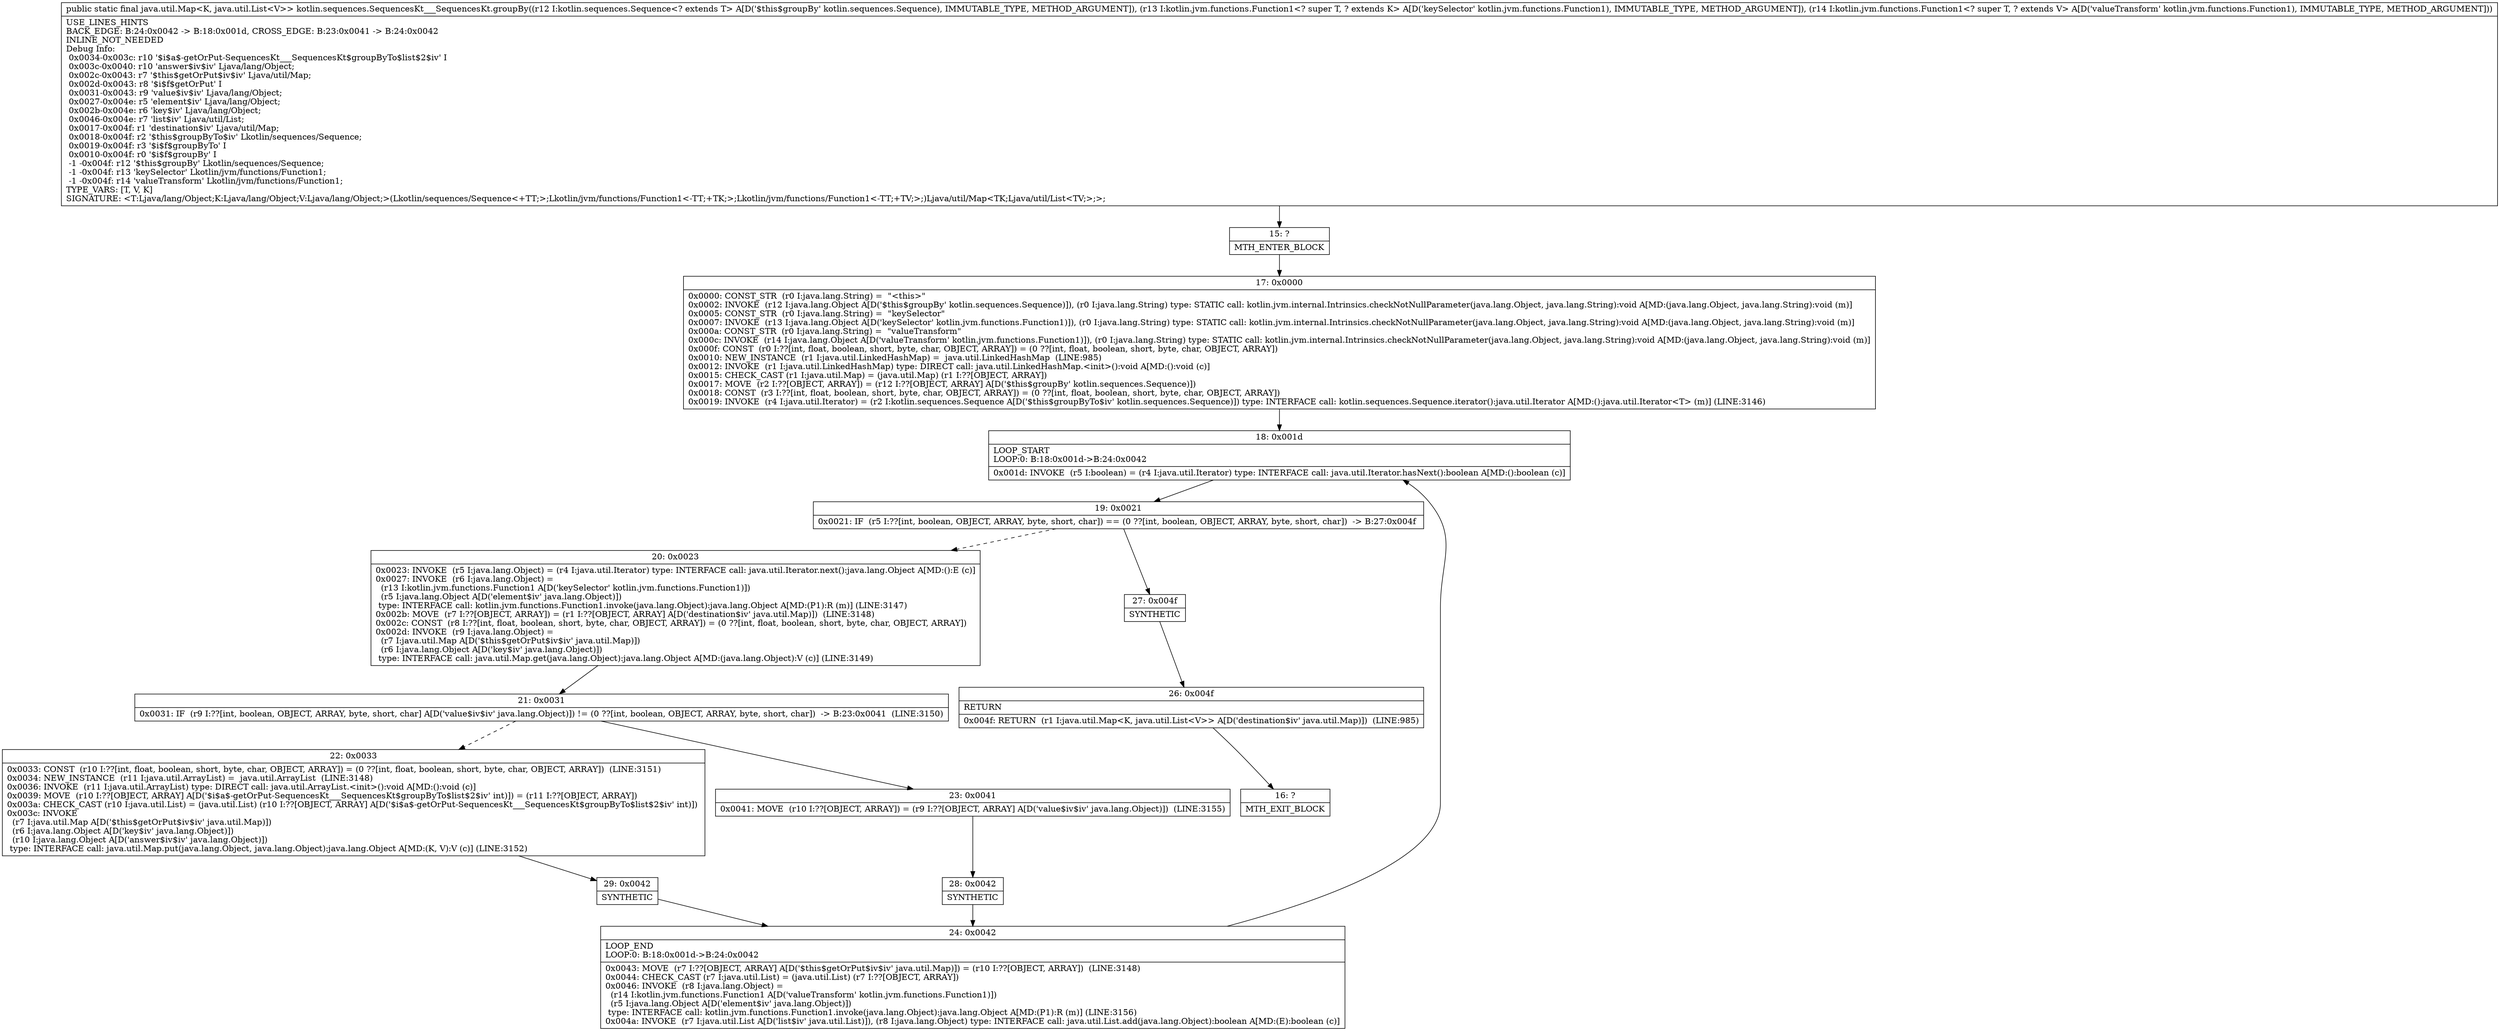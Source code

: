 digraph "CFG forkotlin.sequences.SequencesKt___SequencesKt.groupBy(Lkotlin\/sequences\/Sequence;Lkotlin\/jvm\/functions\/Function1;Lkotlin\/jvm\/functions\/Function1;)Ljava\/util\/Map;" {
Node_15 [shape=record,label="{15\:\ ?|MTH_ENTER_BLOCK\l}"];
Node_17 [shape=record,label="{17\:\ 0x0000|0x0000: CONST_STR  (r0 I:java.lang.String) =  \"\<this\>\" \l0x0002: INVOKE  (r12 I:java.lang.Object A[D('$this$groupBy' kotlin.sequences.Sequence)]), (r0 I:java.lang.String) type: STATIC call: kotlin.jvm.internal.Intrinsics.checkNotNullParameter(java.lang.Object, java.lang.String):void A[MD:(java.lang.Object, java.lang.String):void (m)]\l0x0005: CONST_STR  (r0 I:java.lang.String) =  \"keySelector\" \l0x0007: INVOKE  (r13 I:java.lang.Object A[D('keySelector' kotlin.jvm.functions.Function1)]), (r0 I:java.lang.String) type: STATIC call: kotlin.jvm.internal.Intrinsics.checkNotNullParameter(java.lang.Object, java.lang.String):void A[MD:(java.lang.Object, java.lang.String):void (m)]\l0x000a: CONST_STR  (r0 I:java.lang.String) =  \"valueTransform\" \l0x000c: INVOKE  (r14 I:java.lang.Object A[D('valueTransform' kotlin.jvm.functions.Function1)]), (r0 I:java.lang.String) type: STATIC call: kotlin.jvm.internal.Intrinsics.checkNotNullParameter(java.lang.Object, java.lang.String):void A[MD:(java.lang.Object, java.lang.String):void (m)]\l0x000f: CONST  (r0 I:??[int, float, boolean, short, byte, char, OBJECT, ARRAY]) = (0 ??[int, float, boolean, short, byte, char, OBJECT, ARRAY]) \l0x0010: NEW_INSTANCE  (r1 I:java.util.LinkedHashMap) =  java.util.LinkedHashMap  (LINE:985)\l0x0012: INVOKE  (r1 I:java.util.LinkedHashMap) type: DIRECT call: java.util.LinkedHashMap.\<init\>():void A[MD:():void (c)]\l0x0015: CHECK_CAST (r1 I:java.util.Map) = (java.util.Map) (r1 I:??[OBJECT, ARRAY]) \l0x0017: MOVE  (r2 I:??[OBJECT, ARRAY]) = (r12 I:??[OBJECT, ARRAY] A[D('$this$groupBy' kotlin.sequences.Sequence)]) \l0x0018: CONST  (r3 I:??[int, float, boolean, short, byte, char, OBJECT, ARRAY]) = (0 ??[int, float, boolean, short, byte, char, OBJECT, ARRAY]) \l0x0019: INVOKE  (r4 I:java.util.Iterator) = (r2 I:kotlin.sequences.Sequence A[D('$this$groupByTo$iv' kotlin.sequences.Sequence)]) type: INTERFACE call: kotlin.sequences.Sequence.iterator():java.util.Iterator A[MD:():java.util.Iterator\<T\> (m)] (LINE:3146)\l}"];
Node_18 [shape=record,label="{18\:\ 0x001d|LOOP_START\lLOOP:0: B:18:0x001d\-\>B:24:0x0042\l|0x001d: INVOKE  (r5 I:boolean) = (r4 I:java.util.Iterator) type: INTERFACE call: java.util.Iterator.hasNext():boolean A[MD:():boolean (c)]\l}"];
Node_19 [shape=record,label="{19\:\ 0x0021|0x0021: IF  (r5 I:??[int, boolean, OBJECT, ARRAY, byte, short, char]) == (0 ??[int, boolean, OBJECT, ARRAY, byte, short, char])  \-\> B:27:0x004f \l}"];
Node_20 [shape=record,label="{20\:\ 0x0023|0x0023: INVOKE  (r5 I:java.lang.Object) = (r4 I:java.util.Iterator) type: INTERFACE call: java.util.Iterator.next():java.lang.Object A[MD:():E (c)]\l0x0027: INVOKE  (r6 I:java.lang.Object) = \l  (r13 I:kotlin.jvm.functions.Function1 A[D('keySelector' kotlin.jvm.functions.Function1)])\l  (r5 I:java.lang.Object A[D('element$iv' java.lang.Object)])\l type: INTERFACE call: kotlin.jvm.functions.Function1.invoke(java.lang.Object):java.lang.Object A[MD:(P1):R (m)] (LINE:3147)\l0x002b: MOVE  (r7 I:??[OBJECT, ARRAY]) = (r1 I:??[OBJECT, ARRAY] A[D('destination$iv' java.util.Map)])  (LINE:3148)\l0x002c: CONST  (r8 I:??[int, float, boolean, short, byte, char, OBJECT, ARRAY]) = (0 ??[int, float, boolean, short, byte, char, OBJECT, ARRAY]) \l0x002d: INVOKE  (r9 I:java.lang.Object) = \l  (r7 I:java.util.Map A[D('$this$getOrPut$iv$iv' java.util.Map)])\l  (r6 I:java.lang.Object A[D('key$iv' java.lang.Object)])\l type: INTERFACE call: java.util.Map.get(java.lang.Object):java.lang.Object A[MD:(java.lang.Object):V (c)] (LINE:3149)\l}"];
Node_21 [shape=record,label="{21\:\ 0x0031|0x0031: IF  (r9 I:??[int, boolean, OBJECT, ARRAY, byte, short, char] A[D('value$iv$iv' java.lang.Object)]) != (0 ??[int, boolean, OBJECT, ARRAY, byte, short, char])  \-\> B:23:0x0041  (LINE:3150)\l}"];
Node_22 [shape=record,label="{22\:\ 0x0033|0x0033: CONST  (r10 I:??[int, float, boolean, short, byte, char, OBJECT, ARRAY]) = (0 ??[int, float, boolean, short, byte, char, OBJECT, ARRAY])  (LINE:3151)\l0x0034: NEW_INSTANCE  (r11 I:java.util.ArrayList) =  java.util.ArrayList  (LINE:3148)\l0x0036: INVOKE  (r11 I:java.util.ArrayList) type: DIRECT call: java.util.ArrayList.\<init\>():void A[MD:():void (c)]\l0x0039: MOVE  (r10 I:??[OBJECT, ARRAY] A[D('$i$a$\-getOrPut\-SequencesKt___SequencesKt$groupByTo$list$2$iv' int)]) = (r11 I:??[OBJECT, ARRAY]) \l0x003a: CHECK_CAST (r10 I:java.util.List) = (java.util.List) (r10 I:??[OBJECT, ARRAY] A[D('$i$a$\-getOrPut\-SequencesKt___SequencesKt$groupByTo$list$2$iv' int)]) \l0x003c: INVOKE  \l  (r7 I:java.util.Map A[D('$this$getOrPut$iv$iv' java.util.Map)])\l  (r6 I:java.lang.Object A[D('key$iv' java.lang.Object)])\l  (r10 I:java.lang.Object A[D('answer$iv$iv' java.lang.Object)])\l type: INTERFACE call: java.util.Map.put(java.lang.Object, java.lang.Object):java.lang.Object A[MD:(K, V):V (c)] (LINE:3152)\l}"];
Node_29 [shape=record,label="{29\:\ 0x0042|SYNTHETIC\l}"];
Node_24 [shape=record,label="{24\:\ 0x0042|LOOP_END\lLOOP:0: B:18:0x001d\-\>B:24:0x0042\l|0x0043: MOVE  (r7 I:??[OBJECT, ARRAY] A[D('$this$getOrPut$iv$iv' java.util.Map)]) = (r10 I:??[OBJECT, ARRAY])  (LINE:3148)\l0x0044: CHECK_CAST (r7 I:java.util.List) = (java.util.List) (r7 I:??[OBJECT, ARRAY]) \l0x0046: INVOKE  (r8 I:java.lang.Object) = \l  (r14 I:kotlin.jvm.functions.Function1 A[D('valueTransform' kotlin.jvm.functions.Function1)])\l  (r5 I:java.lang.Object A[D('element$iv' java.lang.Object)])\l type: INTERFACE call: kotlin.jvm.functions.Function1.invoke(java.lang.Object):java.lang.Object A[MD:(P1):R (m)] (LINE:3156)\l0x004a: INVOKE  (r7 I:java.util.List A[D('list$iv' java.util.List)]), (r8 I:java.lang.Object) type: INTERFACE call: java.util.List.add(java.lang.Object):boolean A[MD:(E):boolean (c)]\l}"];
Node_23 [shape=record,label="{23\:\ 0x0041|0x0041: MOVE  (r10 I:??[OBJECT, ARRAY]) = (r9 I:??[OBJECT, ARRAY] A[D('value$iv$iv' java.lang.Object)])  (LINE:3155)\l}"];
Node_28 [shape=record,label="{28\:\ 0x0042|SYNTHETIC\l}"];
Node_27 [shape=record,label="{27\:\ 0x004f|SYNTHETIC\l}"];
Node_26 [shape=record,label="{26\:\ 0x004f|RETURN\l|0x004f: RETURN  (r1 I:java.util.Map\<K, java.util.List\<V\>\> A[D('destination$iv' java.util.Map)])  (LINE:985)\l}"];
Node_16 [shape=record,label="{16\:\ ?|MTH_EXIT_BLOCK\l}"];
MethodNode[shape=record,label="{public static final java.util.Map\<K, java.util.List\<V\>\> kotlin.sequences.SequencesKt___SequencesKt.groupBy((r12 I:kotlin.sequences.Sequence\<? extends T\> A[D('$this$groupBy' kotlin.sequences.Sequence), IMMUTABLE_TYPE, METHOD_ARGUMENT]), (r13 I:kotlin.jvm.functions.Function1\<? super T, ? extends K\> A[D('keySelector' kotlin.jvm.functions.Function1), IMMUTABLE_TYPE, METHOD_ARGUMENT]), (r14 I:kotlin.jvm.functions.Function1\<? super T, ? extends V\> A[D('valueTransform' kotlin.jvm.functions.Function1), IMMUTABLE_TYPE, METHOD_ARGUMENT]))  | USE_LINES_HINTS\lBACK_EDGE: B:24:0x0042 \-\> B:18:0x001d, CROSS_EDGE: B:23:0x0041 \-\> B:24:0x0042\lINLINE_NOT_NEEDED\lDebug Info:\l  0x0034\-0x003c: r10 '$i$a$\-getOrPut\-SequencesKt___SequencesKt$groupByTo$list$2$iv' I\l  0x003c\-0x0040: r10 'answer$iv$iv' Ljava\/lang\/Object;\l  0x002c\-0x0043: r7 '$this$getOrPut$iv$iv' Ljava\/util\/Map;\l  0x002d\-0x0043: r8 '$i$f$getOrPut' I\l  0x0031\-0x0043: r9 'value$iv$iv' Ljava\/lang\/Object;\l  0x0027\-0x004e: r5 'element$iv' Ljava\/lang\/Object;\l  0x002b\-0x004e: r6 'key$iv' Ljava\/lang\/Object;\l  0x0046\-0x004e: r7 'list$iv' Ljava\/util\/List;\l  0x0017\-0x004f: r1 'destination$iv' Ljava\/util\/Map;\l  0x0018\-0x004f: r2 '$this$groupByTo$iv' Lkotlin\/sequences\/Sequence;\l  0x0019\-0x004f: r3 '$i$f$groupByTo' I\l  0x0010\-0x004f: r0 '$i$f$groupBy' I\l  \-1 \-0x004f: r12 '$this$groupBy' Lkotlin\/sequences\/Sequence;\l  \-1 \-0x004f: r13 'keySelector' Lkotlin\/jvm\/functions\/Function1;\l  \-1 \-0x004f: r14 'valueTransform' Lkotlin\/jvm\/functions\/Function1;\lTYPE_VARS: [T, V, K]\lSIGNATURE: \<T:Ljava\/lang\/Object;K:Ljava\/lang\/Object;V:Ljava\/lang\/Object;\>(Lkotlin\/sequences\/Sequence\<+TT;\>;Lkotlin\/jvm\/functions\/Function1\<\-TT;+TK;\>;Lkotlin\/jvm\/functions\/Function1\<\-TT;+TV;\>;)Ljava\/util\/Map\<TK;Ljava\/util\/List\<TV;\>;\>;\l}"];
MethodNode -> Node_15;Node_15 -> Node_17;
Node_17 -> Node_18;
Node_18 -> Node_19;
Node_19 -> Node_20[style=dashed];
Node_19 -> Node_27;
Node_20 -> Node_21;
Node_21 -> Node_22[style=dashed];
Node_21 -> Node_23;
Node_22 -> Node_29;
Node_29 -> Node_24;
Node_24 -> Node_18;
Node_23 -> Node_28;
Node_28 -> Node_24;
Node_27 -> Node_26;
Node_26 -> Node_16;
}

